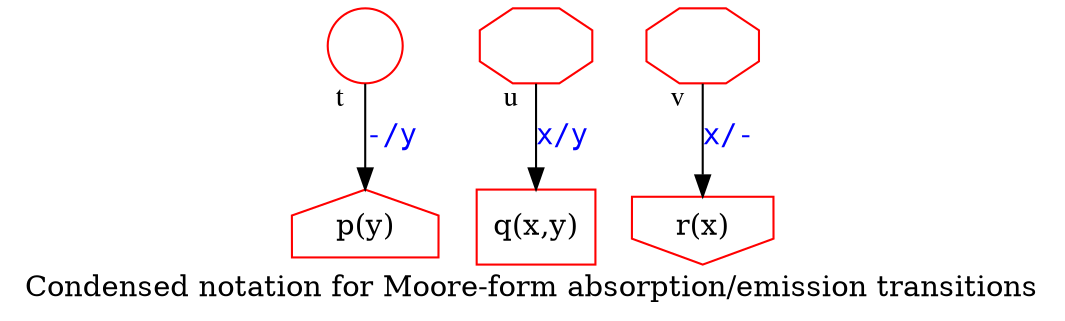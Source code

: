 digraph G {

    S [label="", shape=circle, color=red];

    I [label="p(y)", shape=house, color=red];

    W [label="", shape=octagon, color=red];
    X [label="", shape=octagon, color=red];

    M [label="q(x,y)", shape=rect, color=red];

    D [label="r(x)", shape=invhouse, color=red];

S->I [label="-/y" taillabel="t" labelangle=300 labeldistance=1.4 fontcolor="blue" labelfontcolor="black" fontname="Courier" labelfontname="Times"];

W->M [label="x/y" taillabel="u" labelangle=300 labeldistance=1.4 fontcolor="blue" labelfontcolor="black" fontname="Courier" labelfontname="Times"];

X->D [label="x/-" taillabel="v" labelangle=300 labeldistance=1.4 fontcolor="blue" labelfontcolor="black" fontname="Courier" labelfontname="Times"];

    label="Condensed notation for Moore-form absorption/emission transitions";
}
